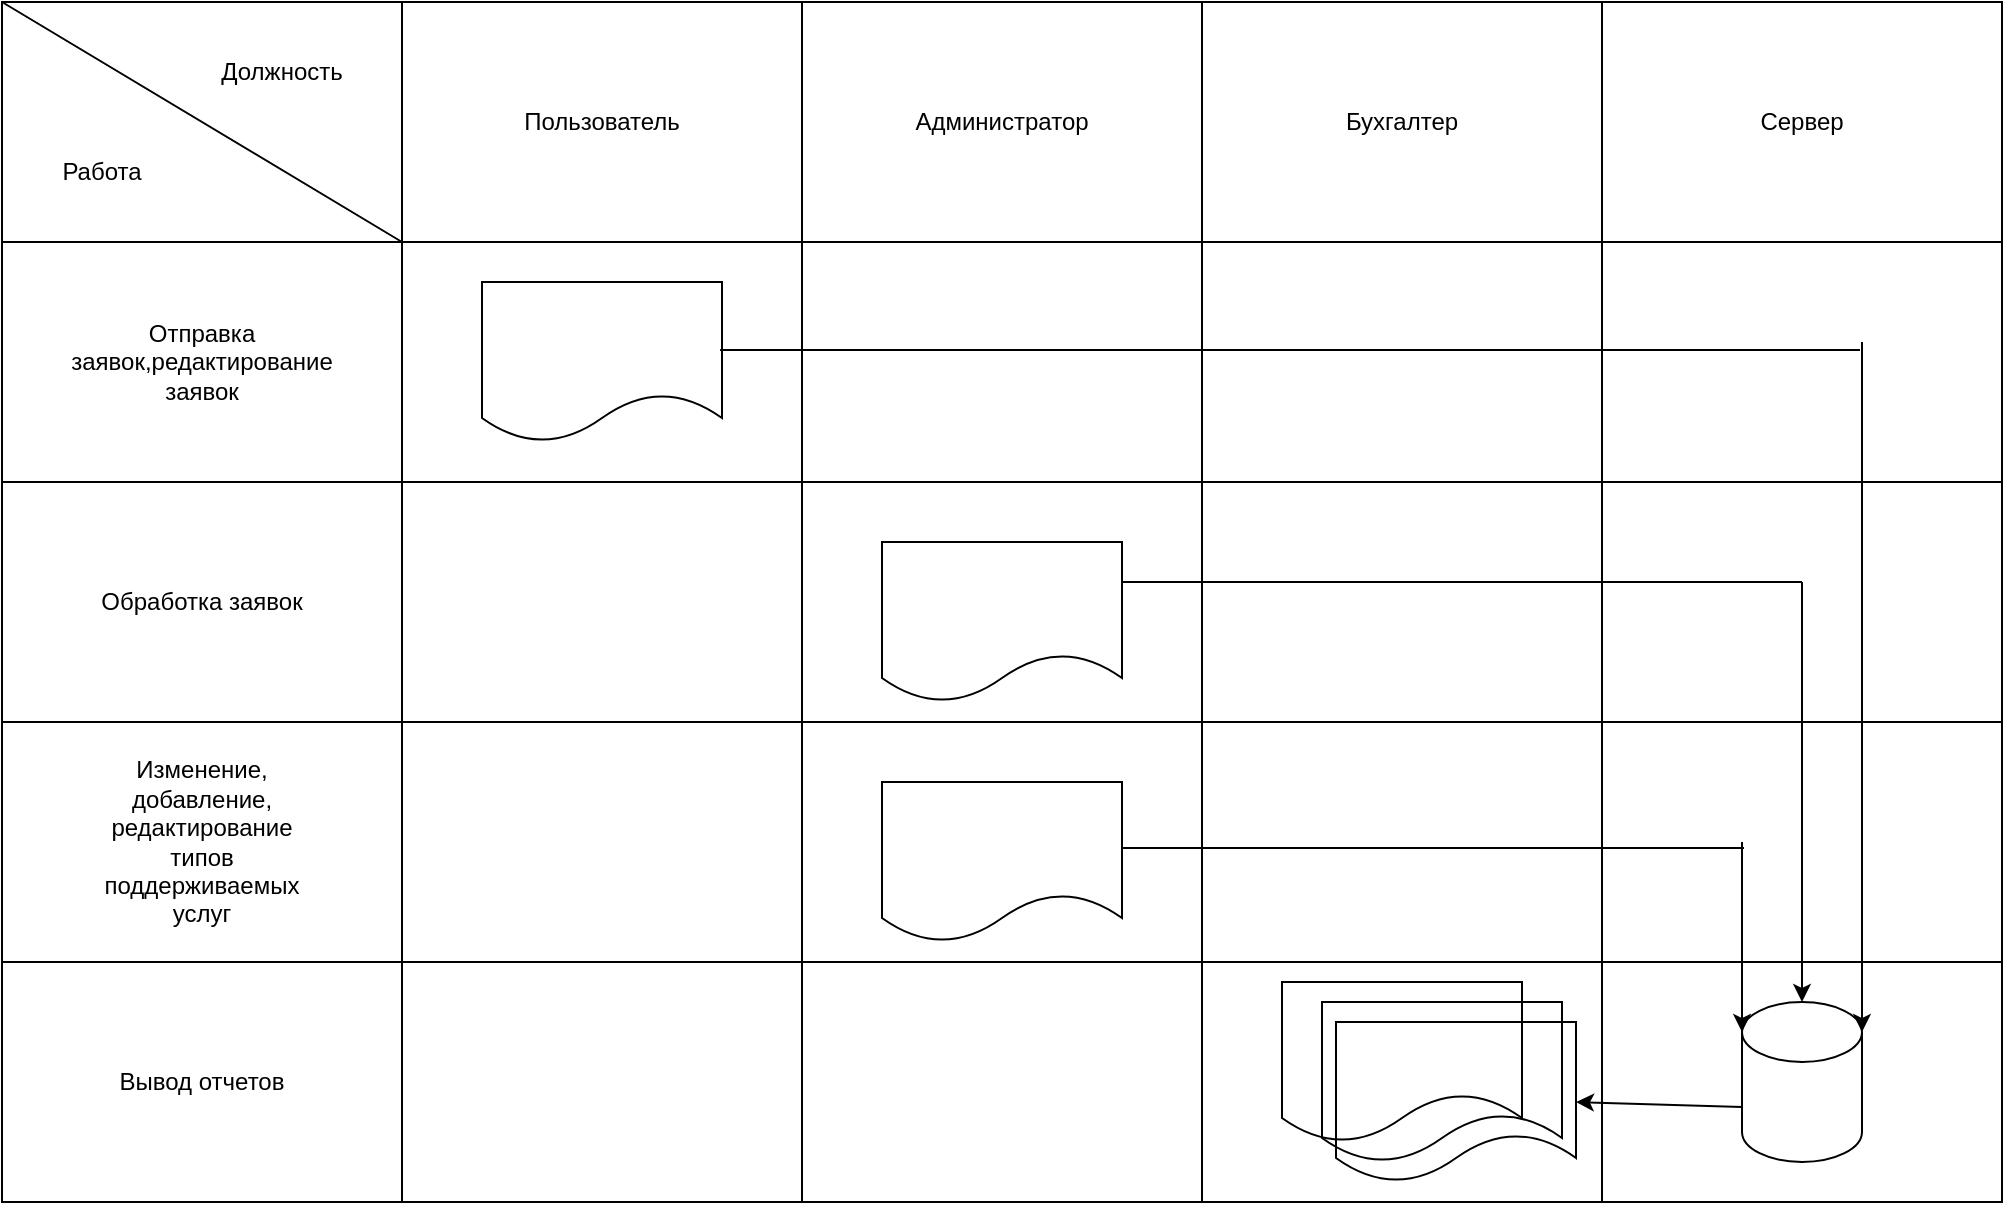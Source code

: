 <mxfile version="24.2.2" type="device">
  <diagram name="Страница — 1" id="jSyaf2gWkMloRoqnEfU9">
    <mxGraphModel dx="1434" dy="746" grid="1" gridSize="10" guides="1" tooltips="1" connect="1" arrows="1" fold="1" page="1" pageScale="1" pageWidth="827" pageHeight="1169" math="0" shadow="0">
      <root>
        <mxCell id="0" />
        <mxCell id="1" parent="0" />
        <mxCell id="KoTcC4kIUeLryEpa0cRl-1" value="" style="swimlane;startSize=0;" vertex="1" parent="1">
          <mxGeometry x="40" y="40" width="1000" height="600" as="geometry" />
        </mxCell>
        <mxCell id="KoTcC4kIUeLryEpa0cRl-4" value="" style="rounded=0;whiteSpace=wrap;html=1;" vertex="1" parent="KoTcC4kIUeLryEpa0cRl-1">
          <mxGeometry width="200" height="120" as="geometry" />
        </mxCell>
        <mxCell id="KoTcC4kIUeLryEpa0cRl-5" value="" style="endArrow=none;html=1;rounded=0;entryX=0;entryY=0;entryDx=0;entryDy=0;exitX=1;exitY=1;exitDx=0;exitDy=0;" edge="1" parent="KoTcC4kIUeLryEpa0cRl-1" source="KoTcC4kIUeLryEpa0cRl-4" target="KoTcC4kIUeLryEpa0cRl-4">
          <mxGeometry width="50" height="50" relative="1" as="geometry">
            <mxPoint x="130" y="210" as="sourcePoint" />
            <mxPoint x="180" y="160" as="targetPoint" />
          </mxGeometry>
        </mxCell>
        <mxCell id="KoTcC4kIUeLryEpa0cRl-6" value="Должность" style="text;html=1;align=center;verticalAlign=middle;whiteSpace=wrap;rounded=0;" vertex="1" parent="KoTcC4kIUeLryEpa0cRl-1">
          <mxGeometry x="110" y="20" width="60" height="30" as="geometry" />
        </mxCell>
        <mxCell id="KoTcC4kIUeLryEpa0cRl-7" value="Работа" style="text;html=1;align=center;verticalAlign=middle;whiteSpace=wrap;rounded=0;" vertex="1" parent="KoTcC4kIUeLryEpa0cRl-1">
          <mxGeometry x="20" y="70" width="60" height="30" as="geometry" />
        </mxCell>
        <mxCell id="KoTcC4kIUeLryEpa0cRl-8" value="" style="rounded=0;whiteSpace=wrap;html=1;" vertex="1" parent="KoTcC4kIUeLryEpa0cRl-1">
          <mxGeometry y="120" width="200" height="120" as="geometry" />
        </mxCell>
        <mxCell id="KoTcC4kIUeLryEpa0cRl-9" value="" style="rounded=0;whiteSpace=wrap;html=1;" vertex="1" parent="KoTcC4kIUeLryEpa0cRl-1">
          <mxGeometry y="240" width="200" height="120" as="geometry" />
        </mxCell>
        <mxCell id="KoTcC4kIUeLryEpa0cRl-10" value="" style="rounded=0;whiteSpace=wrap;html=1;" vertex="1" parent="KoTcC4kIUeLryEpa0cRl-1">
          <mxGeometry y="360" width="200" height="120" as="geometry" />
        </mxCell>
        <mxCell id="KoTcC4kIUeLryEpa0cRl-11" value="" style="rounded=0;whiteSpace=wrap;html=1;" vertex="1" parent="KoTcC4kIUeLryEpa0cRl-1">
          <mxGeometry y="480" width="200" height="120" as="geometry" />
        </mxCell>
        <mxCell id="KoTcC4kIUeLryEpa0cRl-12" value="" style="rounded=0;whiteSpace=wrap;html=1;" vertex="1" parent="KoTcC4kIUeLryEpa0cRl-1">
          <mxGeometry x="200" width="200" height="120" as="geometry" />
        </mxCell>
        <mxCell id="KoTcC4kIUeLryEpa0cRl-13" value="" style="rounded=0;whiteSpace=wrap;html=1;" vertex="1" parent="KoTcC4kIUeLryEpa0cRl-1">
          <mxGeometry x="400" width="200" height="120" as="geometry" />
        </mxCell>
        <mxCell id="KoTcC4kIUeLryEpa0cRl-14" value="" style="rounded=0;whiteSpace=wrap;html=1;" vertex="1" parent="KoTcC4kIUeLryEpa0cRl-1">
          <mxGeometry x="600" width="200" height="120" as="geometry" />
        </mxCell>
        <mxCell id="KoTcC4kIUeLryEpa0cRl-16" value="" style="rounded=0;whiteSpace=wrap;html=1;" vertex="1" parent="KoTcC4kIUeLryEpa0cRl-1">
          <mxGeometry x="200" y="120" width="200" height="120" as="geometry" />
        </mxCell>
        <mxCell id="KoTcC4kIUeLryEpa0cRl-17" value="" style="rounded=0;whiteSpace=wrap;html=1;" vertex="1" parent="KoTcC4kIUeLryEpa0cRl-1">
          <mxGeometry x="200" y="240" width="200" height="120" as="geometry" />
        </mxCell>
        <mxCell id="KoTcC4kIUeLryEpa0cRl-18" value="" style="rounded=0;whiteSpace=wrap;html=1;" vertex="1" parent="KoTcC4kIUeLryEpa0cRl-1">
          <mxGeometry x="200" y="360" width="200" height="120" as="geometry" />
        </mxCell>
        <mxCell id="KoTcC4kIUeLryEpa0cRl-19" value="" style="rounded=0;whiteSpace=wrap;html=1;" vertex="1" parent="KoTcC4kIUeLryEpa0cRl-1">
          <mxGeometry x="200" y="480" width="200" height="120" as="geometry" />
        </mxCell>
        <mxCell id="KoTcC4kIUeLryEpa0cRl-20" value="" style="rounded=0;whiteSpace=wrap;html=1;" vertex="1" parent="KoTcC4kIUeLryEpa0cRl-1">
          <mxGeometry x="400" y="120" width="200" height="120" as="geometry" />
        </mxCell>
        <mxCell id="KoTcC4kIUeLryEpa0cRl-21" value="" style="rounded=0;whiteSpace=wrap;html=1;" vertex="1" parent="KoTcC4kIUeLryEpa0cRl-1">
          <mxGeometry x="400" y="240" width="200" height="120" as="geometry" />
        </mxCell>
        <mxCell id="KoTcC4kIUeLryEpa0cRl-22" value="" style="rounded=0;whiteSpace=wrap;html=1;" vertex="1" parent="KoTcC4kIUeLryEpa0cRl-1">
          <mxGeometry x="400" y="360" width="200" height="120" as="geometry" />
        </mxCell>
        <mxCell id="KoTcC4kIUeLryEpa0cRl-23" value="" style="rounded=0;whiteSpace=wrap;html=1;" vertex="1" parent="KoTcC4kIUeLryEpa0cRl-1">
          <mxGeometry x="400" y="480" width="200" height="120" as="geometry" />
        </mxCell>
        <mxCell id="KoTcC4kIUeLryEpa0cRl-24" value="" style="rounded=0;whiteSpace=wrap;html=1;" vertex="1" parent="KoTcC4kIUeLryEpa0cRl-1">
          <mxGeometry x="600" y="120" width="200" height="120" as="geometry" />
        </mxCell>
        <mxCell id="KoTcC4kIUeLryEpa0cRl-25" value="" style="rounded=0;whiteSpace=wrap;html=1;" vertex="1" parent="KoTcC4kIUeLryEpa0cRl-1">
          <mxGeometry x="600" y="240" width="200" height="120" as="geometry" />
        </mxCell>
        <mxCell id="KoTcC4kIUeLryEpa0cRl-26" value="" style="rounded=0;whiteSpace=wrap;html=1;" vertex="1" parent="KoTcC4kIUeLryEpa0cRl-1">
          <mxGeometry x="600" y="360" width="200" height="120" as="geometry" />
        </mxCell>
        <mxCell id="KoTcC4kIUeLryEpa0cRl-27" value="" style="rounded=0;whiteSpace=wrap;html=1;" vertex="1" parent="KoTcC4kIUeLryEpa0cRl-1">
          <mxGeometry x="600" y="480" width="200" height="120" as="geometry" />
        </mxCell>
        <mxCell id="KoTcC4kIUeLryEpa0cRl-28" value="" style="rounded=0;whiteSpace=wrap;html=1;" vertex="1" parent="KoTcC4kIUeLryEpa0cRl-1">
          <mxGeometry x="800" y="120" width="200" height="120" as="geometry" />
        </mxCell>
        <mxCell id="KoTcC4kIUeLryEpa0cRl-29" value="" style="rounded=0;whiteSpace=wrap;html=1;" vertex="1" parent="KoTcC4kIUeLryEpa0cRl-1">
          <mxGeometry x="800" y="240" width="200" height="120" as="geometry" />
        </mxCell>
        <mxCell id="KoTcC4kIUeLryEpa0cRl-30" value="" style="rounded=0;whiteSpace=wrap;html=1;" vertex="1" parent="KoTcC4kIUeLryEpa0cRl-1">
          <mxGeometry x="800" y="360" width="200" height="120" as="geometry" />
        </mxCell>
        <mxCell id="KoTcC4kIUeLryEpa0cRl-31" value="" style="rounded=0;whiteSpace=wrap;html=1;" vertex="1" parent="KoTcC4kIUeLryEpa0cRl-1">
          <mxGeometry x="800" y="480" width="200" height="120" as="geometry" />
        </mxCell>
        <mxCell id="KoTcC4kIUeLryEpa0cRl-32" value="" style="shape=document;whiteSpace=wrap;html=1;boundedLbl=1;" vertex="1" parent="KoTcC4kIUeLryEpa0cRl-1">
          <mxGeometry x="240" y="140" width="120" height="80" as="geometry" />
        </mxCell>
        <mxCell id="KoTcC4kIUeLryEpa0cRl-33" value="Пользователь&lt;span style=&quot;color: rgba(0, 0, 0, 0); font-family: monospace; font-size: 0px; text-align: start; text-wrap: nowrap;&quot;&gt;%3CmxGraphModel%3E%3Croot%3E%3CmxCell%20id%3D%220%22%2F%3E%3CmxCell%20id%3D%221%22%20parent%3D%220%22%2F%3E%3CmxCell%20id%3D%222%22%20value%3D%22%22%20style%3D%22rounded%3D0%3BwhiteSpace%3Dwrap%3Bhtml%3D1%3B%22%20vertex%3D%221%22%20parent%3D%221%22%3E%3CmxGeometry%20x%3D%22440%22%20y%3D%22160%22%20width%3D%22200%22%20height%3D%22120%22%20as%3D%22geometry%22%2F%3E%3C%2FmxCell%3E%3C%2Froot%3E%3C%2FmxGraphModel%3E&lt;/span&gt;" style="text;html=1;align=center;verticalAlign=middle;whiteSpace=wrap;rounded=0;" vertex="1" parent="KoTcC4kIUeLryEpa0cRl-1">
          <mxGeometry x="270" y="45" width="60" height="30" as="geometry" />
        </mxCell>
        <mxCell id="KoTcC4kIUeLryEpa0cRl-34" value="Администратор&lt;span style=&quot;color: rgba(0, 0, 0, 0); font-family: monospace; font-size: 0px; text-align: start; text-wrap: nowrap;&quot;&gt;%3CmxGraphModel%3E%3Croot%3E%3CmxCell%20id%3D%220%22%2F%3E%3CmxCell%20id%3D%221%22%20parent%3D%220%22%2F%3E%3CmxCell%20id%3D%222%22%20value%3D%22%D0%9F%D0%BE%D0%BB%D1%8C%D0%B7%D0%BE%D0%B2%D0%B0%D1%82%D0%B5%D0%BB%D1%8C%26lt%3Bspan%20style%3D%26quot%3Bcolor%3A%20rgba(0%2C%200%2C%200%2C%200)%3B%20font-family%3A%20monospace%3B%20font-size%3A%200px%3B%20text-align%3A%20start%3B%20text-wrap%3A%20nowrap%3B%26quot%3B%26gt%3B%253CmxGraphModel%253E%253Croot%253E%253CmxCell%2520id%253D%25220%2522%252F%253E%253CmxCell%2520id%253D%25221%2522%2520parent%253D%25220%2522%252F%253E%253CmxCell%2520id%253D%25222%2522%2520value%253D%2522%2522%2520style%253D%2522rounded%253D0%253BwhiteSpace%253Dwrap%253Bhtml%253D1%253B%2522%2520vertex%253D%25221%2522%2520parent%253D%25221%2522%253E%253CmxGeometry%2520x%253D%2522440%2522%2520y%253D%2522160%2522%2520width%253D%2522200%2522%2520height%253D%2522120%2522%2520as%253D%2522geometry%2522%252F%253E%253C%252FmxCell%253E%253C%252Froot%253E%253C%252FmxGraphModel%253E%26lt%3B%2Fspan%26gt%3B%22%20style%3D%22text%3Bhtml%3D1%3Balign%3Dcenter%3BverticalAlign%3Dmiddle%3BwhiteSpace%3Dwrap%3Brounded%3D0%3B%22%20vertex%3D%221%22%20parent%3D%221%22%3E%3CmxGeometry%20x%3D%22300%22%20y%3D%2290%22%20width%3D%2260%22%20height%3D%2230%22%20as%3D%22geometry%22%2F%3E%3C%2FmxCell%3E%3C%2Froot%3E%3C%2FmxGraphModel%3E&lt;/span&gt;" style="text;html=1;align=center;verticalAlign=middle;whiteSpace=wrap;rounded=0;" vertex="1" parent="KoTcC4kIUeLryEpa0cRl-1">
          <mxGeometry x="470" y="45" width="60" height="30" as="geometry" />
        </mxCell>
        <mxCell id="KoTcC4kIUeLryEpa0cRl-35" value="Бухгалтер&lt;span style=&quot;color: rgba(0, 0, 0, 0); font-family: monospace; font-size: 0px; text-align: start; text-wrap: nowrap;&quot;&gt;%3CmxGraphModel%3E%3Croot%3E%3CmxCell%20id%3D%220%22%2F%3E%3CmxCell%20id%3D%221%22%20parent%3D%220%22%2F%3E%3CmxCell%20id%3D%222%22%20value%3D%22%D0%9F%D0%BE%D0%BB%D1%8C%D0%B7%D0%BE%D0%B2%D0%B0%D1%82%D0%B5%D0%BB%D1%8C%26lt%3Bspan%20style%3D%26quot%3Bcolor%3A%20rgba(0%2C%200%2C%200%2C%200)%3B%20font-family%3A%20monospace%3B%20font-size%3A%200px%3B%20text-align%3A%20start%3B%20text-wrap%3A%20nowrap%3B%26quot%3B%26gt%3B%253CmxGraphModel%253E%253Croot%253E%253CmxCell%2520id%253D%25220%2522%252F%253E%253CmxCell%2520id%253D%25221%2522%2520parent%253D%25220%2522%252F%253E%253CmxCell%2520id%253D%25222%2522%2520value%253D%2522%2522%2520style%253D%2522rounded%253D0%253BwhiteSpace%253Dwrap%253Bhtml%253D1%253B%2522%2520vertex%253D%25221%2522%2520parent%253D%25221%2522%253E%253CmxGeometry%2520x%253D%2522440%2522%2520y%253D%2522160%2522%2520width%253D%2522200%2522%2520height%253D%2522120%2522%2520as%253D%2522geometry%2522%252F%253E%253C%252FmxCell%253E%253C%252Froot%253E%253C%252FmxGraphModel%253E%26lt%3B%2Fspan%26gt%3B%22%20style%3D%22text%3Bhtml%3D1%3Balign%3Dcenter%3BverticalAlign%3Dmiddle%3BwhiteSpace%3Dwrap%3Brounded%3D0%3B%22%20vertex%3D%221%22%20parent%3D%221%22%3E%3CmxGeometry%20x%3D%22300%22%20y%3D%2290%22%20width%3D%2260%22%20height%3D%2230%22%20as%3D%22geometry%22%2F%3E%3C%2FmxCell%3E%3C%2Froot%3E%3C%2FmxGraphModel%3E&lt;/span&gt;" style="text;html=1;align=center;verticalAlign=middle;whiteSpace=wrap;rounded=0;" vertex="1" parent="KoTcC4kIUeLryEpa0cRl-1">
          <mxGeometry x="670" y="45" width="60" height="30" as="geometry" />
        </mxCell>
        <mxCell id="KoTcC4kIUeLryEpa0cRl-37" value="Отправка заявок,редактирование заявок" style="text;html=1;align=center;verticalAlign=middle;whiteSpace=wrap;rounded=0;" vertex="1" parent="KoTcC4kIUeLryEpa0cRl-1">
          <mxGeometry x="40" y="150" width="120" height="60" as="geometry" />
        </mxCell>
        <mxCell id="KoTcC4kIUeLryEpa0cRl-38" value="Обработка заявок" style="text;html=1;align=center;verticalAlign=middle;whiteSpace=wrap;rounded=0;" vertex="1" parent="KoTcC4kIUeLryEpa0cRl-1">
          <mxGeometry x="40" y="270" width="120" height="60" as="geometry" />
        </mxCell>
        <mxCell id="KoTcC4kIUeLryEpa0cRl-39" value="Изменение, добавление, редактирование типов поддерживаемых услуг" style="text;html=1;align=center;verticalAlign=middle;whiteSpace=wrap;rounded=0;" vertex="1" parent="KoTcC4kIUeLryEpa0cRl-1">
          <mxGeometry x="40" y="390" width="120" height="60" as="geometry" />
        </mxCell>
        <mxCell id="KoTcC4kIUeLryEpa0cRl-40" value="Вывод отчетов" style="text;html=1;align=center;verticalAlign=middle;whiteSpace=wrap;rounded=0;" vertex="1" parent="KoTcC4kIUeLryEpa0cRl-1">
          <mxGeometry x="40" y="510" width="120" height="60" as="geometry" />
        </mxCell>
        <mxCell id="KoTcC4kIUeLryEpa0cRl-41" value="" style="shape=document;whiteSpace=wrap;html=1;boundedLbl=1;" vertex="1" parent="KoTcC4kIUeLryEpa0cRl-1">
          <mxGeometry x="440" y="270" width="120" height="80" as="geometry" />
        </mxCell>
        <mxCell id="KoTcC4kIUeLryEpa0cRl-42" value="" style="shape=document;whiteSpace=wrap;html=1;boundedLbl=1;" vertex="1" parent="KoTcC4kIUeLryEpa0cRl-1">
          <mxGeometry x="440" y="390" width="120" height="80" as="geometry" />
        </mxCell>
        <mxCell id="KoTcC4kIUeLryEpa0cRl-43" value="" style="shape=document;whiteSpace=wrap;html=1;boundedLbl=1;fillColor=none;" vertex="1" parent="KoTcC4kIUeLryEpa0cRl-1">
          <mxGeometry x="667" y="510" width="120" height="80" as="geometry" />
        </mxCell>
        <mxCell id="KoTcC4kIUeLryEpa0cRl-44" value="" style="shape=cylinder3;whiteSpace=wrap;html=1;boundedLbl=1;backgroundOutline=1;size=15;" vertex="1" parent="KoTcC4kIUeLryEpa0cRl-1">
          <mxGeometry x="870" y="500" width="60" height="80" as="geometry" />
        </mxCell>
        <mxCell id="KoTcC4kIUeLryEpa0cRl-45" value="" style="endArrow=none;html=1;rounded=0;exitX=0.992;exitY=0.425;exitDx=0;exitDy=0;exitPerimeter=0;" edge="1" parent="KoTcC4kIUeLryEpa0cRl-1" source="KoTcC4kIUeLryEpa0cRl-32">
          <mxGeometry width="50" height="50" relative="1" as="geometry">
            <mxPoint x="-30" y="120" as="sourcePoint" />
            <mxPoint x="929" y="174" as="targetPoint" />
          </mxGeometry>
        </mxCell>
        <mxCell id="KoTcC4kIUeLryEpa0cRl-46" value="" style="endArrow=none;html=1;rounded=0;" edge="1" parent="KoTcC4kIUeLryEpa0cRl-1" target="KoTcC4kIUeLryEpa0cRl-28">
          <mxGeometry width="50" height="50" relative="1" as="geometry">
            <mxPoint x="800" y="170" as="sourcePoint" />
            <mxPoint x="850" y="120" as="targetPoint" />
          </mxGeometry>
        </mxCell>
        <mxCell id="KoTcC4kIUeLryEpa0cRl-50" value="" style="endArrow=classic;html=1;rounded=0;entryX=1;entryY=0;entryDx=0;entryDy=15;entryPerimeter=0;" edge="1" parent="KoTcC4kIUeLryEpa0cRl-1" target="KoTcC4kIUeLryEpa0cRl-44">
          <mxGeometry width="50" height="50" relative="1" as="geometry">
            <mxPoint x="930" y="170" as="sourcePoint" />
            <mxPoint x="960" y="130" as="targetPoint" />
          </mxGeometry>
        </mxCell>
        <mxCell id="KoTcC4kIUeLryEpa0cRl-51" value="" style="endArrow=none;html=1;rounded=0;entryX=1;entryY=0.25;entryDx=0;entryDy=0;" edge="1" parent="KoTcC4kIUeLryEpa0cRl-1" target="KoTcC4kIUeLryEpa0cRl-41">
          <mxGeometry width="50" height="50" relative="1" as="geometry">
            <mxPoint x="900" y="290" as="sourcePoint" />
            <mxPoint x="564" y="300" as="targetPoint" />
          </mxGeometry>
        </mxCell>
        <mxCell id="KoTcC4kIUeLryEpa0cRl-52" value="" style="endArrow=classic;html=1;rounded=0;entryX=0.5;entryY=0;entryDx=0;entryDy=0;entryPerimeter=0;" edge="1" parent="KoTcC4kIUeLryEpa0cRl-1" target="KoTcC4kIUeLryEpa0cRl-44">
          <mxGeometry width="50" height="50" relative="1" as="geometry">
            <mxPoint x="900" y="290" as="sourcePoint" />
            <mxPoint x="950" y="240" as="targetPoint" />
          </mxGeometry>
        </mxCell>
        <mxCell id="KoTcC4kIUeLryEpa0cRl-53" value="" style="endArrow=none;html=1;rounded=0;entryX=1;entryY=0.413;entryDx=0;entryDy=0;entryPerimeter=0;" edge="1" parent="KoTcC4kIUeLryEpa0cRl-1" target="KoTcC4kIUeLryEpa0cRl-42">
          <mxGeometry width="50" height="50" relative="1" as="geometry">
            <mxPoint x="871" y="423" as="sourcePoint" />
            <mxPoint x="560" y="410" as="targetPoint" />
          </mxGeometry>
        </mxCell>
        <mxCell id="KoTcC4kIUeLryEpa0cRl-54" value="" style="endArrow=classic;html=1;rounded=0;entryX=0;entryY=0;entryDx=0;entryDy=15;entryPerimeter=0;" edge="1" parent="KoTcC4kIUeLryEpa0cRl-1" target="KoTcC4kIUeLryEpa0cRl-44">
          <mxGeometry width="50" height="50" relative="1" as="geometry">
            <mxPoint x="870" y="420" as="sourcePoint" />
            <mxPoint x="920" y="370" as="targetPoint" />
          </mxGeometry>
        </mxCell>
        <mxCell id="KoTcC4kIUeLryEpa0cRl-55" value="" style="shape=document;whiteSpace=wrap;html=1;boundedLbl=1;fillColor=none;" vertex="1" parent="KoTcC4kIUeLryEpa0cRl-1">
          <mxGeometry x="660" y="500" width="120" height="80" as="geometry" />
        </mxCell>
        <mxCell id="KoTcC4kIUeLryEpa0cRl-56" value="" style="shape=document;whiteSpace=wrap;html=1;boundedLbl=1;fillColor=none;" vertex="1" parent="KoTcC4kIUeLryEpa0cRl-1">
          <mxGeometry x="640" y="490" width="120" height="80" as="geometry" />
        </mxCell>
        <mxCell id="KoTcC4kIUeLryEpa0cRl-57" value="" style="endArrow=classic;html=1;rounded=0;exitX=0;exitY=0;exitDx=0;exitDy=52.5;exitPerimeter=0;entryX=1;entryY=0.5;entryDx=0;entryDy=0;" edge="1" parent="KoTcC4kIUeLryEpa0cRl-1" source="KoTcC4kIUeLryEpa0cRl-44" target="KoTcC4kIUeLryEpa0cRl-43">
          <mxGeometry width="50" height="50" relative="1" as="geometry">
            <mxPoint x="820" y="570" as="sourcePoint" />
            <mxPoint x="870" y="520" as="targetPoint" />
          </mxGeometry>
        </mxCell>
        <mxCell id="KoTcC4kIUeLryEpa0cRl-15" value="" style="rounded=0;whiteSpace=wrap;html=1;" vertex="1" parent="1">
          <mxGeometry x="840" y="40" width="200" height="120" as="geometry" />
        </mxCell>
        <mxCell id="KoTcC4kIUeLryEpa0cRl-36" value="Сервер" style="text;html=1;align=center;verticalAlign=middle;whiteSpace=wrap;rounded=0;" vertex="1" parent="1">
          <mxGeometry x="910" y="85" width="60" height="30" as="geometry" />
        </mxCell>
      </root>
    </mxGraphModel>
  </diagram>
</mxfile>
